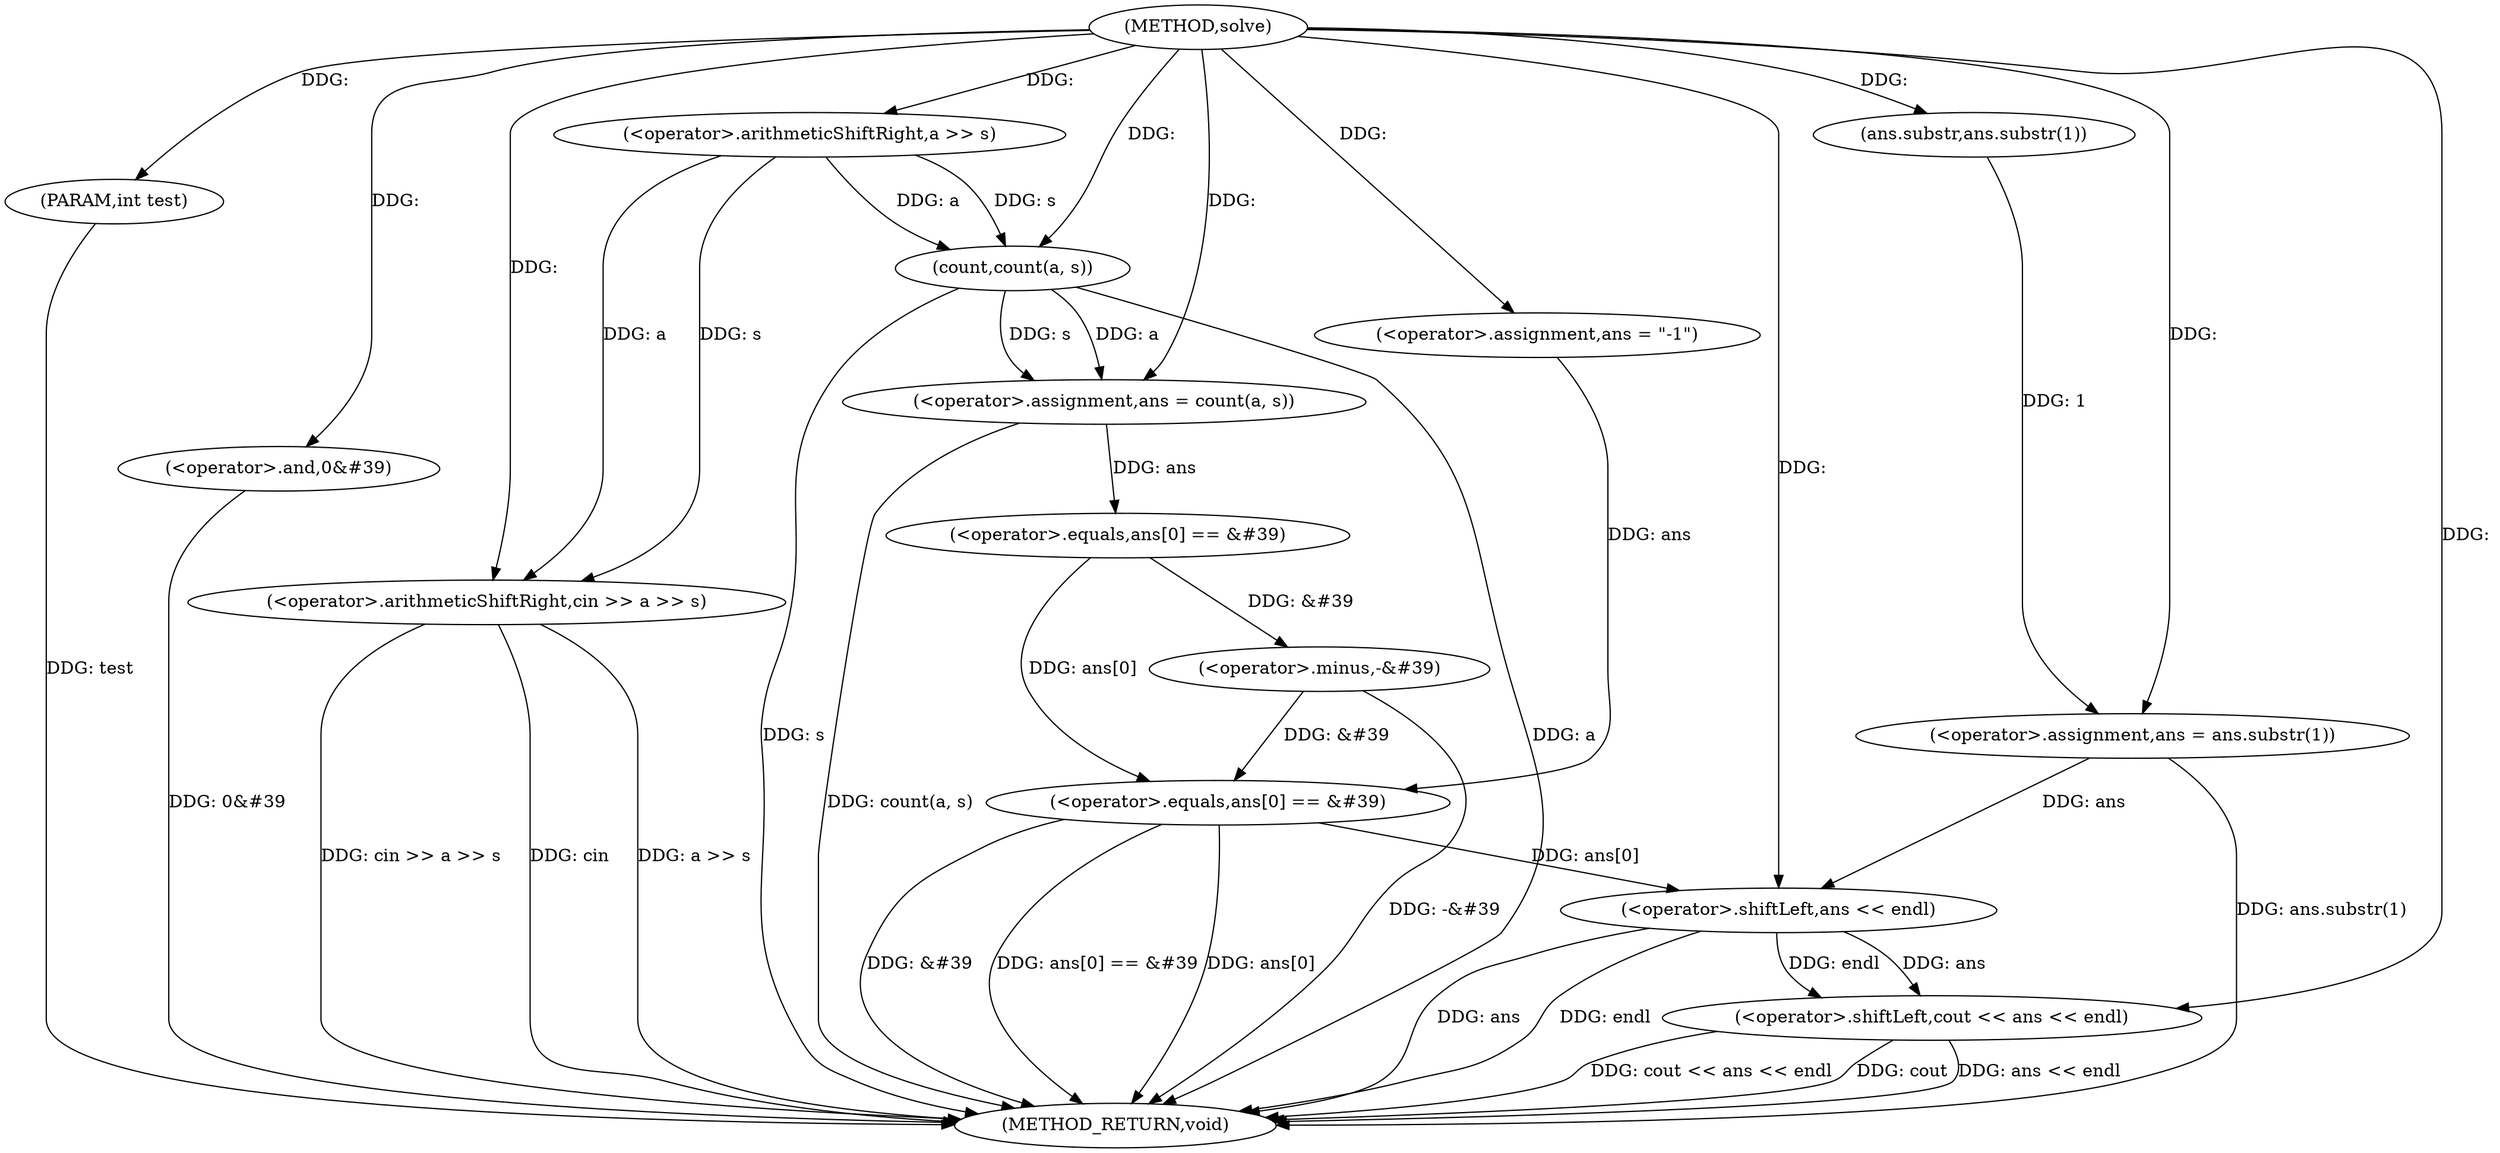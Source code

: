 digraph "solve" {  
"1000181" [label = "(METHOD,solve)" ]
"1000228" [label = "(METHOD_RETURN,void)" ]
"1000182" [label = "(PARAM,int test)" ]
"1000186" [label = "(<operator>.arithmeticShiftRight,cin >> a >> s)" ]
"1000192" [label = "(<operator>.assignment,ans = count(a, s))" ]
"1000197" [label = "(<operator>.equals,ans[0] == &#39)" ]
"1000203" [label = "(<operator>.minus,-&#39)" ]
"1000206" [label = "(<operator>.assignment,ans = \"-1\")" ]
"1000209" [label = "(<operator>.equals,ans[0] == &#39)" ]
"1000215" [label = "(<operator>.and,0&#39)" ]
"1000223" [label = "(<operator>.shiftLeft,cout << ans << endl)" ]
"1000219" [label = "(<operator>.assignment,ans = ans.substr(1))" ]
"1000188" [label = "(<operator>.arithmeticShiftRight,a >> s)" ]
"1000194" [label = "(count,count(a, s))" ]
"1000225" [label = "(<operator>.shiftLeft,ans << endl)" ]
"1000221" [label = "(ans.substr,ans.substr(1))" ]
  "1000182" -> "1000228"  [ label = "DDG: test"] 
  "1000186" -> "1000228"  [ label = "DDG: a >> s"] 
  "1000186" -> "1000228"  [ label = "DDG: cin >> a >> s"] 
  "1000194" -> "1000228"  [ label = "DDG: a"] 
  "1000194" -> "1000228"  [ label = "DDG: s"] 
  "1000192" -> "1000228"  [ label = "DDG: count(a, s)"] 
  "1000203" -> "1000228"  [ label = "DDG: -&#39"] 
  "1000209" -> "1000228"  [ label = "DDG: ans[0]"] 
  "1000209" -> "1000228"  [ label = "DDG: &#39"] 
  "1000209" -> "1000228"  [ label = "DDG: ans[0] == &#39"] 
  "1000215" -> "1000228"  [ label = "DDG: 0&#39"] 
  "1000219" -> "1000228"  [ label = "DDG: ans.substr(1)"] 
  "1000225" -> "1000228"  [ label = "DDG: ans"] 
  "1000223" -> "1000228"  [ label = "DDG: ans << endl"] 
  "1000223" -> "1000228"  [ label = "DDG: cout << ans << endl"] 
  "1000186" -> "1000228"  [ label = "DDG: cin"] 
  "1000223" -> "1000228"  [ label = "DDG: cout"] 
  "1000225" -> "1000228"  [ label = "DDG: endl"] 
  "1000181" -> "1000182"  [ label = "DDG: "] 
  "1000194" -> "1000192"  [ label = "DDG: a"] 
  "1000194" -> "1000192"  [ label = "DDG: s"] 
  "1000181" -> "1000206"  [ label = "DDG: "] 
  "1000181" -> "1000186"  [ label = "DDG: "] 
  "1000188" -> "1000186"  [ label = "DDG: s"] 
  "1000188" -> "1000186"  [ label = "DDG: a"] 
  "1000181" -> "1000192"  [ label = "DDG: "] 
  "1000192" -> "1000197"  [ label = "DDG: ans"] 
  "1000197" -> "1000203"  [ label = "DDG: &#39"] 
  "1000197" -> "1000209"  [ label = "DDG: ans[0]"] 
  "1000206" -> "1000209"  [ label = "DDG: ans"] 
  "1000203" -> "1000209"  [ label = "DDG: &#39"] 
  "1000181" -> "1000215"  [ label = "DDG: "] 
  "1000221" -> "1000219"  [ label = "DDG: 1"] 
  "1000181" -> "1000223"  [ label = "DDG: "] 
  "1000225" -> "1000223"  [ label = "DDG: ans"] 
  "1000225" -> "1000223"  [ label = "DDG: endl"] 
  "1000181" -> "1000188"  [ label = "DDG: "] 
  "1000188" -> "1000194"  [ label = "DDG: a"] 
  "1000181" -> "1000194"  [ label = "DDG: "] 
  "1000188" -> "1000194"  [ label = "DDG: s"] 
  "1000181" -> "1000219"  [ label = "DDG: "] 
  "1000209" -> "1000225"  [ label = "DDG: ans[0]"] 
  "1000219" -> "1000225"  [ label = "DDG: ans"] 
  "1000181" -> "1000225"  [ label = "DDG: "] 
  "1000181" -> "1000221"  [ label = "DDG: "] 
}
